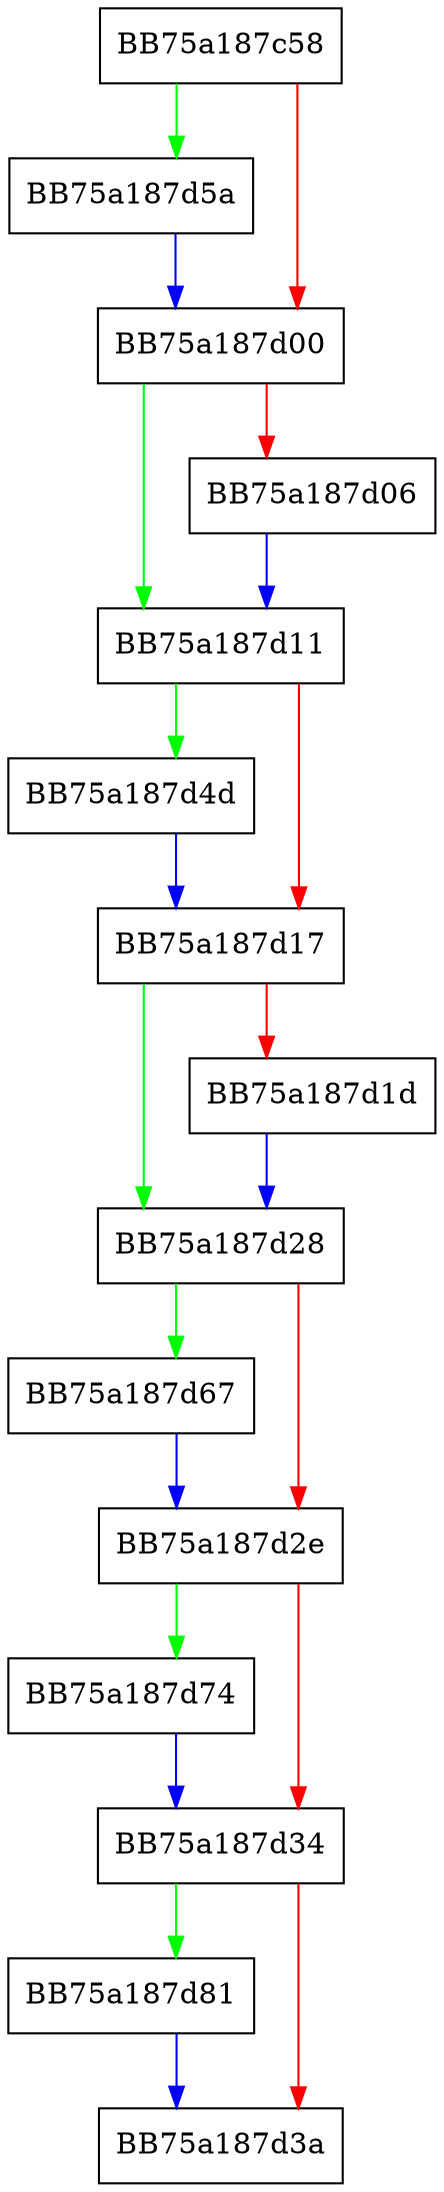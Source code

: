 digraph StreamBufferWrapper {
  node [shape="box"];
  graph [splines=ortho];
  BB75a187c58 -> BB75a187d5a [color="green"];
  BB75a187c58 -> BB75a187d00 [color="red"];
  BB75a187d00 -> BB75a187d11 [color="green"];
  BB75a187d00 -> BB75a187d06 [color="red"];
  BB75a187d06 -> BB75a187d11 [color="blue"];
  BB75a187d11 -> BB75a187d4d [color="green"];
  BB75a187d11 -> BB75a187d17 [color="red"];
  BB75a187d17 -> BB75a187d28 [color="green"];
  BB75a187d17 -> BB75a187d1d [color="red"];
  BB75a187d1d -> BB75a187d28 [color="blue"];
  BB75a187d28 -> BB75a187d67 [color="green"];
  BB75a187d28 -> BB75a187d2e [color="red"];
  BB75a187d2e -> BB75a187d74 [color="green"];
  BB75a187d2e -> BB75a187d34 [color="red"];
  BB75a187d34 -> BB75a187d81 [color="green"];
  BB75a187d34 -> BB75a187d3a [color="red"];
  BB75a187d4d -> BB75a187d17 [color="blue"];
  BB75a187d5a -> BB75a187d00 [color="blue"];
  BB75a187d67 -> BB75a187d2e [color="blue"];
  BB75a187d74 -> BB75a187d34 [color="blue"];
  BB75a187d81 -> BB75a187d3a [color="blue"];
}